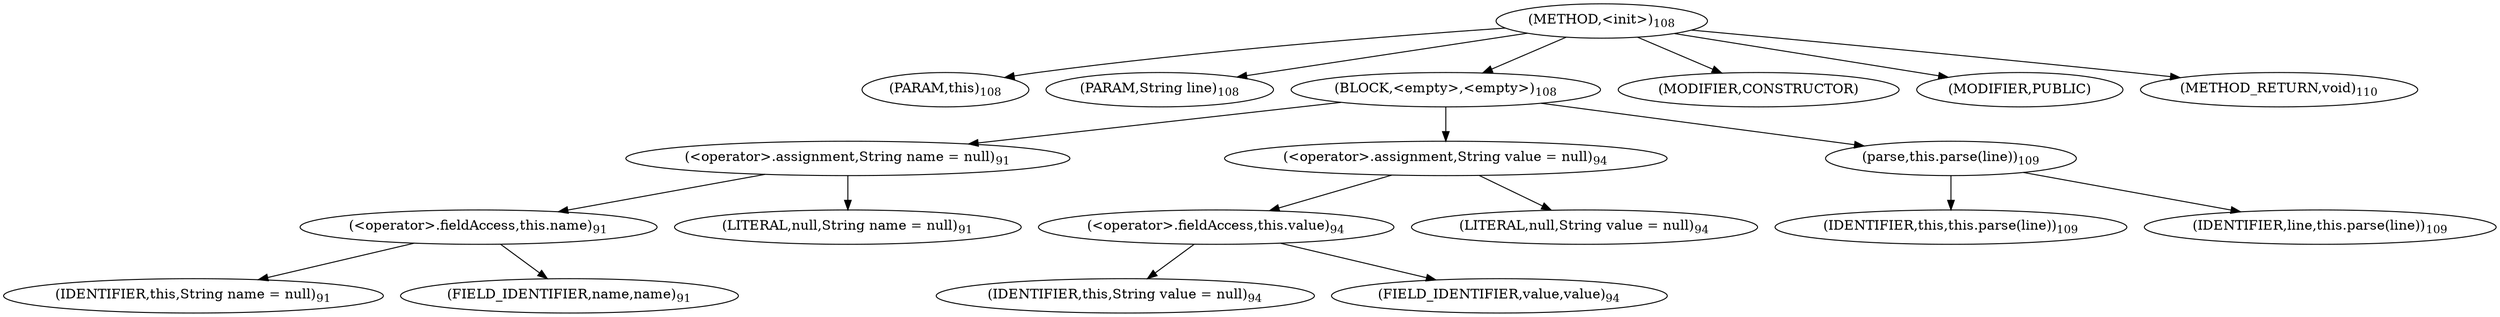 digraph "&lt;init&gt;" {  
"136" [label = <(METHOD,&lt;init&gt;)<SUB>108</SUB>> ]
"4" [label = <(PARAM,this)<SUB>108</SUB>> ]
"137" [label = <(PARAM,String line)<SUB>108</SUB>> ]
"138" [label = <(BLOCK,&lt;empty&gt;,&lt;empty&gt;)<SUB>108</SUB>> ]
"139" [label = <(&lt;operator&gt;.assignment,String name = null)<SUB>91</SUB>> ]
"140" [label = <(&lt;operator&gt;.fieldAccess,this.name)<SUB>91</SUB>> ]
"141" [label = <(IDENTIFIER,this,String name = null)<SUB>91</SUB>> ]
"142" [label = <(FIELD_IDENTIFIER,name,name)<SUB>91</SUB>> ]
"143" [label = <(LITERAL,null,String name = null)<SUB>91</SUB>> ]
"144" [label = <(&lt;operator&gt;.assignment,String value = null)<SUB>94</SUB>> ]
"145" [label = <(&lt;operator&gt;.fieldAccess,this.value)<SUB>94</SUB>> ]
"146" [label = <(IDENTIFIER,this,String value = null)<SUB>94</SUB>> ]
"147" [label = <(FIELD_IDENTIFIER,value,value)<SUB>94</SUB>> ]
"148" [label = <(LITERAL,null,String value = null)<SUB>94</SUB>> ]
"149" [label = <(parse,this.parse(line))<SUB>109</SUB>> ]
"3" [label = <(IDENTIFIER,this,this.parse(line))<SUB>109</SUB>> ]
"150" [label = <(IDENTIFIER,line,this.parse(line))<SUB>109</SUB>> ]
"151" [label = <(MODIFIER,CONSTRUCTOR)> ]
"152" [label = <(MODIFIER,PUBLIC)> ]
"153" [label = <(METHOD_RETURN,void)<SUB>110</SUB>> ]
  "136" -> "4" 
  "136" -> "137" 
  "136" -> "138" 
  "136" -> "151" 
  "136" -> "152" 
  "136" -> "153" 
  "138" -> "139" 
  "138" -> "144" 
  "138" -> "149" 
  "139" -> "140" 
  "139" -> "143" 
  "140" -> "141" 
  "140" -> "142" 
  "144" -> "145" 
  "144" -> "148" 
  "145" -> "146" 
  "145" -> "147" 
  "149" -> "3" 
  "149" -> "150" 
}
